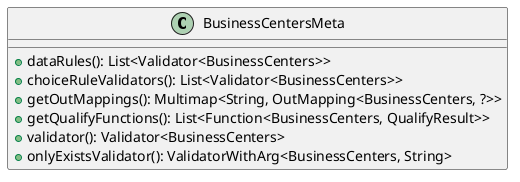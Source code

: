 @startuml

    class BusinessCentersMeta [[BusinessCentersMeta.html]] {
        +dataRules(): List<Validator<BusinessCenters>>
        +choiceRuleValidators(): List<Validator<BusinessCenters>>
        +getOutMappings(): Multimap<String, OutMapping<BusinessCenters, ?>>
        +getQualifyFunctions(): List<Function<BusinessCenters, QualifyResult>>
        +validator(): Validator<BusinessCenters>
        +onlyExistsValidator(): ValidatorWithArg<BusinessCenters, String>
    }

@enduml
